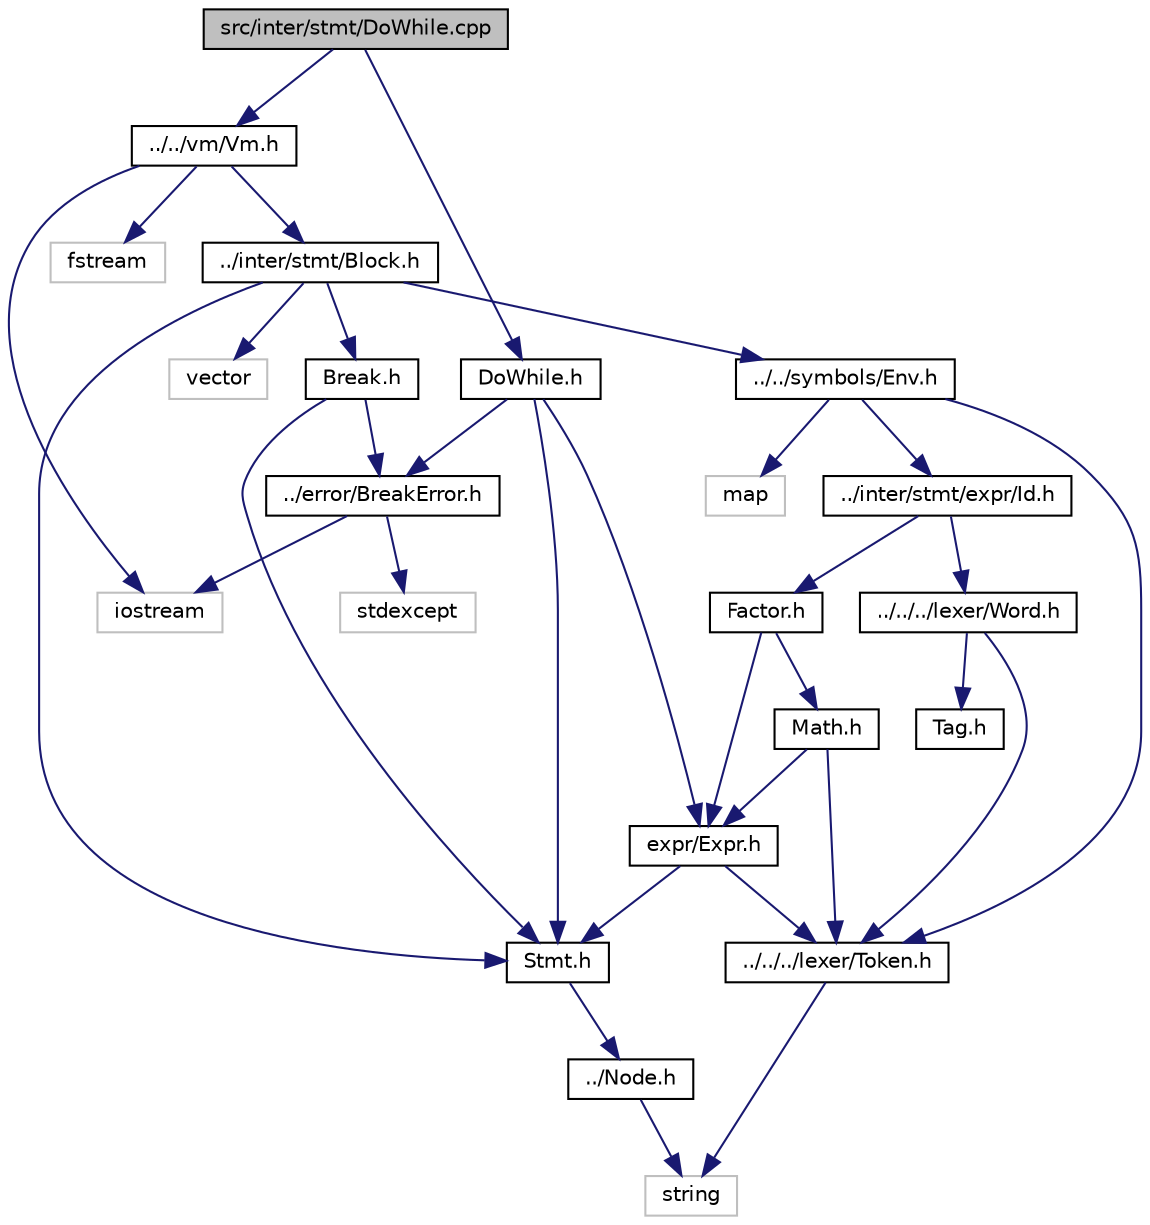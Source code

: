digraph "src/inter/stmt/DoWhile.cpp"
{
  edge [fontname="Helvetica",fontsize="10",labelfontname="Helvetica",labelfontsize="10"];
  node [fontname="Helvetica",fontsize="10",shape=record];
  Node0 [label="src/inter/stmt/DoWhile.cpp",height=0.2,width=0.4,color="black", fillcolor="grey75", style="filled", fontcolor="black"];
  Node0 -> Node1 [color="midnightblue",fontsize="10",style="solid",fontname="Helvetica"];
  Node1 [label="DoWhile.h",height=0.2,width=0.4,color="black", fillcolor="white", style="filled",URL="$_do_while_8h.html"];
  Node1 -> Node2 [color="midnightblue",fontsize="10",style="solid",fontname="Helvetica"];
  Node2 [label="Stmt.h",height=0.2,width=0.4,color="black", fillcolor="white", style="filled",URL="$_stmt_8h.html"];
  Node2 -> Node3 [color="midnightblue",fontsize="10",style="solid",fontname="Helvetica"];
  Node3 [label="../Node.h",height=0.2,width=0.4,color="black", fillcolor="white", style="filled",URL="$_node_8h.html"];
  Node3 -> Node4 [color="midnightblue",fontsize="10",style="solid",fontname="Helvetica"];
  Node4 [label="string",height=0.2,width=0.4,color="grey75", fillcolor="white", style="filled"];
  Node1 -> Node5 [color="midnightblue",fontsize="10",style="solid",fontname="Helvetica"];
  Node5 [label="../error/BreakError.h",height=0.2,width=0.4,color="black", fillcolor="white", style="filled",URL="$_break_error_8h.html"];
  Node5 -> Node6 [color="midnightblue",fontsize="10",style="solid",fontname="Helvetica"];
  Node6 [label="stdexcept",height=0.2,width=0.4,color="grey75", fillcolor="white", style="filled"];
  Node5 -> Node7 [color="midnightblue",fontsize="10",style="solid",fontname="Helvetica"];
  Node7 [label="iostream",height=0.2,width=0.4,color="grey75", fillcolor="white", style="filled"];
  Node1 -> Node8 [color="midnightblue",fontsize="10",style="solid",fontname="Helvetica"];
  Node8 [label="expr/Expr.h",height=0.2,width=0.4,color="black", fillcolor="white", style="filled",URL="$_expr_8h.html"];
  Node8 -> Node2 [color="midnightblue",fontsize="10",style="solid",fontname="Helvetica"];
  Node8 -> Node9 [color="midnightblue",fontsize="10",style="solid",fontname="Helvetica"];
  Node9 [label="../../../lexer/Token.h",height=0.2,width=0.4,color="black", fillcolor="white", style="filled",URL="$_token_8h.html"];
  Node9 -> Node4 [color="midnightblue",fontsize="10",style="solid",fontname="Helvetica"];
  Node0 -> Node10 [color="midnightblue",fontsize="10",style="solid",fontname="Helvetica"];
  Node10 [label="../../vm/Vm.h",height=0.2,width=0.4,color="black", fillcolor="white", style="filled",URL="$_vm_8h.html"];
  Node10 -> Node11 [color="midnightblue",fontsize="10",style="solid",fontname="Helvetica"];
  Node11 [label="../inter/stmt/Block.h",height=0.2,width=0.4,color="black", fillcolor="white", style="filled",URL="$_block_8h.html"];
  Node11 -> Node2 [color="midnightblue",fontsize="10",style="solid",fontname="Helvetica"];
  Node11 -> Node12 [color="midnightblue",fontsize="10",style="solid",fontname="Helvetica"];
  Node12 [label="../../symbols/Env.h",height=0.2,width=0.4,color="black", fillcolor="white", style="filled",URL="$_env_8h.html"];
  Node12 -> Node13 [color="midnightblue",fontsize="10",style="solid",fontname="Helvetica"];
  Node13 [label="map",height=0.2,width=0.4,color="grey75", fillcolor="white", style="filled"];
  Node12 -> Node9 [color="midnightblue",fontsize="10",style="solid",fontname="Helvetica"];
  Node12 -> Node14 [color="midnightblue",fontsize="10",style="solid",fontname="Helvetica"];
  Node14 [label="../inter/stmt/expr/Id.h",height=0.2,width=0.4,color="black", fillcolor="white", style="filled",URL="$_id_8h.html"];
  Node14 -> Node15 [color="midnightblue",fontsize="10",style="solid",fontname="Helvetica"];
  Node15 [label="Factor.h",height=0.2,width=0.4,color="black", fillcolor="white", style="filled",URL="$_factor_8h.html"];
  Node15 -> Node8 [color="midnightblue",fontsize="10",style="solid",fontname="Helvetica"];
  Node15 -> Node16 [color="midnightblue",fontsize="10",style="solid",fontname="Helvetica"];
  Node16 [label="Math.h",height=0.2,width=0.4,color="black", fillcolor="white", style="filled",URL="$_math_8h.html"];
  Node16 -> Node9 [color="midnightblue",fontsize="10",style="solid",fontname="Helvetica"];
  Node16 -> Node8 [color="midnightblue",fontsize="10",style="solid",fontname="Helvetica"];
  Node14 -> Node17 [color="midnightblue",fontsize="10",style="solid",fontname="Helvetica"];
  Node17 [label="../../../lexer/Word.h",height=0.2,width=0.4,color="black", fillcolor="white", style="filled",URL="$_word_8h.html"];
  Node17 -> Node9 [color="midnightblue",fontsize="10",style="solid",fontname="Helvetica"];
  Node17 -> Node18 [color="midnightblue",fontsize="10",style="solid",fontname="Helvetica"];
  Node18 [label="Tag.h",height=0.2,width=0.4,color="black", fillcolor="white", style="filled",URL="$_tag_8h.html"];
  Node11 -> Node19 [color="midnightblue",fontsize="10",style="solid",fontname="Helvetica"];
  Node19 [label="Break.h",height=0.2,width=0.4,color="black", fillcolor="white", style="filled",URL="$_break_8h.html"];
  Node19 -> Node2 [color="midnightblue",fontsize="10",style="solid",fontname="Helvetica"];
  Node19 -> Node5 [color="midnightblue",fontsize="10",style="solid",fontname="Helvetica"];
  Node11 -> Node20 [color="midnightblue",fontsize="10",style="solid",fontname="Helvetica"];
  Node20 [label="vector",height=0.2,width=0.4,color="grey75", fillcolor="white", style="filled"];
  Node10 -> Node7 [color="midnightblue",fontsize="10",style="solid",fontname="Helvetica"];
  Node10 -> Node21 [color="midnightblue",fontsize="10",style="solid",fontname="Helvetica"];
  Node21 [label="fstream",height=0.2,width=0.4,color="grey75", fillcolor="white", style="filled"];
}
